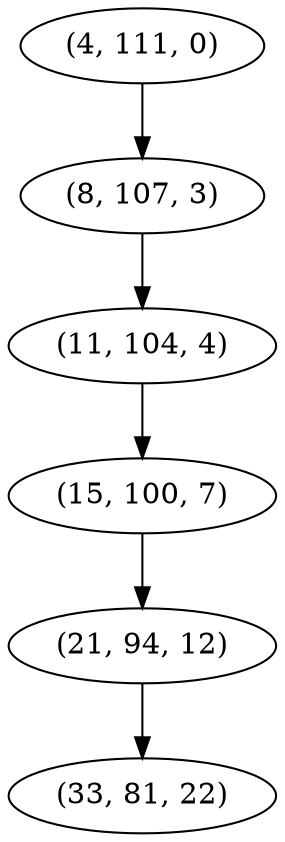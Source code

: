 digraph tree {
    "(4, 111, 0)";
    "(8, 107, 3)";
    "(11, 104, 4)";
    "(15, 100, 7)";
    "(21, 94, 12)";
    "(33, 81, 22)";
    "(4, 111, 0)" -> "(8, 107, 3)";
    "(8, 107, 3)" -> "(11, 104, 4)";
    "(11, 104, 4)" -> "(15, 100, 7)";
    "(15, 100, 7)" -> "(21, 94, 12)";
    "(21, 94, 12)" -> "(33, 81, 22)";
}
